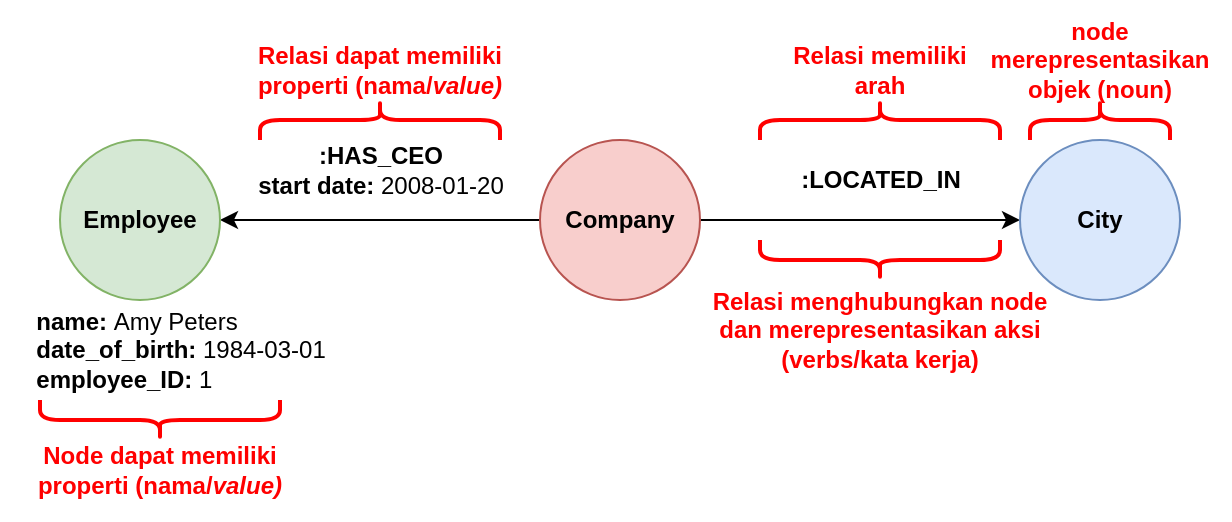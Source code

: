 <mxfile version="12.5.5" type="github">
  <diagram id="fd4u7w1VPoyCgVFl4gd3" name="Page-1">
    <mxGraphModel dx="868" dy="401" grid="1" gridSize="10" guides="1" tooltips="1" connect="1" arrows="1" fold="1" page="1" pageScale="1" pageWidth="827" pageHeight="1169" math="0" shadow="0">
      <root>
        <mxCell id="0"/>
        <mxCell id="1" parent="0"/>
        <mxCell id="exU64ttwzKMQG6teBSXQ-4" value="" style="edgeStyle=orthogonalEdgeStyle;rounded=0;orthogonalLoop=1;jettySize=auto;html=1;" edge="1" parent="1" source="exU64ttwzKMQG6teBSXQ-2" target="exU64ttwzKMQG6teBSXQ-3">
          <mxGeometry relative="1" as="geometry"/>
        </mxCell>
        <mxCell id="exU64ttwzKMQG6teBSXQ-13" value="" style="edgeStyle=orthogonalEdgeStyle;rounded=0;orthogonalLoop=1;jettySize=auto;html=1;" edge="1" parent="1" source="exU64ttwzKMQG6teBSXQ-2" target="exU64ttwzKMQG6teBSXQ-12">
          <mxGeometry relative="1" as="geometry"/>
        </mxCell>
        <mxCell id="exU64ttwzKMQG6teBSXQ-2" value="&lt;b&gt;Company&lt;/b&gt;" style="ellipse;whiteSpace=wrap;html=1;aspect=fixed;fillColor=#f8cecc;strokeColor=#b85450;" vertex="1" parent="1">
          <mxGeometry x="290" y="130" width="80" height="80" as="geometry"/>
        </mxCell>
        <mxCell id="exU64ttwzKMQG6teBSXQ-12" value="&lt;b&gt;Employee&lt;/b&gt;" style="ellipse;whiteSpace=wrap;html=1;aspect=fixed;fillColor=#d5e8d4;strokeColor=#82b366;" vertex="1" parent="1">
          <mxGeometry x="50" y="130" width="80" height="80" as="geometry"/>
        </mxCell>
        <mxCell id="exU64ttwzKMQG6teBSXQ-3" value="&lt;b&gt;City&lt;/b&gt;" style="ellipse;whiteSpace=wrap;html=1;aspect=fixed;fillColor=#dae8fc;strokeColor=#6c8ebf;" vertex="1" parent="1">
          <mxGeometry x="530" y="130" width="80" height="80" as="geometry"/>
        </mxCell>
        <mxCell id="exU64ttwzKMQG6teBSXQ-14" value="&lt;b&gt;:HAS_CEO&lt;br&gt;start date: &lt;/b&gt;2008-01-20" style="text;html=1;align=center;verticalAlign=middle;resizable=0;points=[];autosize=1;" vertex="1" parent="1">
          <mxGeometry x="140" y="130" width="140" height="30" as="geometry"/>
        </mxCell>
        <mxCell id="exU64ttwzKMQG6teBSXQ-15" value="&lt;b&gt;:LOCATED_IN&lt;/b&gt;" style="text;html=1;align=center;verticalAlign=middle;resizable=0;points=[];autosize=1;" vertex="1" parent="1">
          <mxGeometry x="410" y="140" width="100" height="20" as="geometry"/>
        </mxCell>
        <mxCell id="exU64ttwzKMQG6teBSXQ-16" value="&lt;div style=&quot;text-align: left&quot;&gt;&lt;b&gt;name: &lt;/b&gt;&lt;span&gt;Amy Peters&lt;/span&gt;&lt;/div&gt;&lt;b&gt;&lt;div style=&quot;text-align: left&quot;&gt;&lt;b&gt;date_of_birth: &lt;/b&gt;&lt;span style=&quot;font-weight: normal&quot;&gt;1984-03-01&lt;/span&gt;&lt;/div&gt;&lt;/b&gt;&lt;b&gt;&lt;div style=&quot;text-align: left&quot;&gt;&lt;b&gt;employee_ID:&lt;/b&gt;&lt;span style=&quot;font-weight: normal&quot;&gt;&amp;nbsp;1&lt;/span&gt;&lt;/div&gt;&lt;/b&gt;" style="text;html=1;align=center;verticalAlign=middle;resizable=0;points=[];autosize=1;" vertex="1" parent="1">
          <mxGeometry x="30" y="210" width="160" height="50" as="geometry"/>
        </mxCell>
        <mxCell id="exU64ttwzKMQG6teBSXQ-17" value="" style="shape=curlyBracket;whiteSpace=wrap;html=1;rounded=1;rotation=-90;fillColor=none;strokeColor=#FF0000;gradientColor=none;strokeWidth=2;" vertex="1" parent="1">
          <mxGeometry x="90" y="210" width="20" height="120" as="geometry"/>
        </mxCell>
        <mxCell id="exU64ttwzKMQG6teBSXQ-18" value="" style="shape=curlyBracket;whiteSpace=wrap;html=1;rounded=1;rotation=90;fillColor=none;strokeColor=#FF0000;gradientColor=none;strokeWidth=2;" vertex="1" parent="1">
          <mxGeometry x="200" y="60" width="20" height="120" as="geometry"/>
        </mxCell>
        <mxCell id="exU64ttwzKMQG6teBSXQ-19" value="" style="shape=curlyBracket;whiteSpace=wrap;html=1;rounded=1;rotation=90;fillColor=none;strokeColor=#FF0000;gradientColor=none;strokeWidth=2;" vertex="1" parent="1">
          <mxGeometry x="450" y="60" width="20" height="120" as="geometry"/>
        </mxCell>
        <mxCell id="exU64ttwzKMQG6teBSXQ-21" value="" style="shape=curlyBracket;whiteSpace=wrap;html=1;rounded=1;rotation=-90;fillColor=none;strokeColor=#FF0000;gradientColor=none;strokeWidth=2;" vertex="1" parent="1">
          <mxGeometry x="450" y="130" width="20" height="120" as="geometry"/>
        </mxCell>
        <mxCell id="exU64ttwzKMQG6teBSXQ-22" value="" style="shape=curlyBracket;whiteSpace=wrap;html=1;rounded=1;rotation=90;fillColor=none;strokeColor=#FF0000;gradientColor=none;strokeWidth=2;" vertex="1" parent="1">
          <mxGeometry x="560" y="85" width="20" height="70" as="geometry"/>
        </mxCell>
        <mxCell id="exU64ttwzKMQG6teBSXQ-25" value="Relasi dapat memiliki properti (nama/&lt;i&gt;value)&lt;/i&gt;" style="text;html=1;strokeColor=none;fillColor=none;align=center;verticalAlign=middle;whiteSpace=wrap;rounded=0;fontColor=#FF0000;fontStyle=1" vertex="1" parent="1">
          <mxGeometry x="130" y="70" width="160" height="50" as="geometry"/>
        </mxCell>
        <mxCell id="exU64ttwzKMQG6teBSXQ-26" value="Relasi memiliki arah" style="text;html=1;strokeColor=none;fillColor=none;align=center;verticalAlign=middle;whiteSpace=wrap;rounded=0;fontColor=#FF0000;fontStyle=1" vertex="1" parent="1">
          <mxGeometry x="415" y="70" width="90" height="50" as="geometry"/>
        </mxCell>
        <mxCell id="exU64ttwzKMQG6teBSXQ-27" value="Relasi menghubungkan node dan merepresentasikan aksi (verbs/kata kerja)" style="text;html=1;strokeColor=none;fillColor=none;align=center;verticalAlign=middle;whiteSpace=wrap;rounded=0;fontColor=#FF0000;fontStyle=1" vertex="1" parent="1">
          <mxGeometry x="370" y="210" width="180" height="30" as="geometry"/>
        </mxCell>
        <mxCell id="exU64ttwzKMQG6teBSXQ-29" value="node merepresentasikan objek (noun)" style="text;html=1;strokeColor=none;fillColor=none;align=center;verticalAlign=middle;whiteSpace=wrap;rounded=0;fontColor=#FF0000;fontStyle=1" vertex="1" parent="1">
          <mxGeometry x="505" y="60" width="130" height="60" as="geometry"/>
        </mxCell>
        <mxCell id="exU64ttwzKMQG6teBSXQ-31" value="Node dapat memiliki properti (nama/&lt;i&gt;value)&lt;/i&gt;" style="text;html=1;strokeColor=none;fillColor=none;align=center;verticalAlign=middle;whiteSpace=wrap;rounded=0;fontColor=#FF0000;fontStyle=1" vertex="1" parent="1">
          <mxGeometry x="20" y="270" width="160" height="50" as="geometry"/>
        </mxCell>
      </root>
    </mxGraphModel>
  </diagram>
</mxfile>
